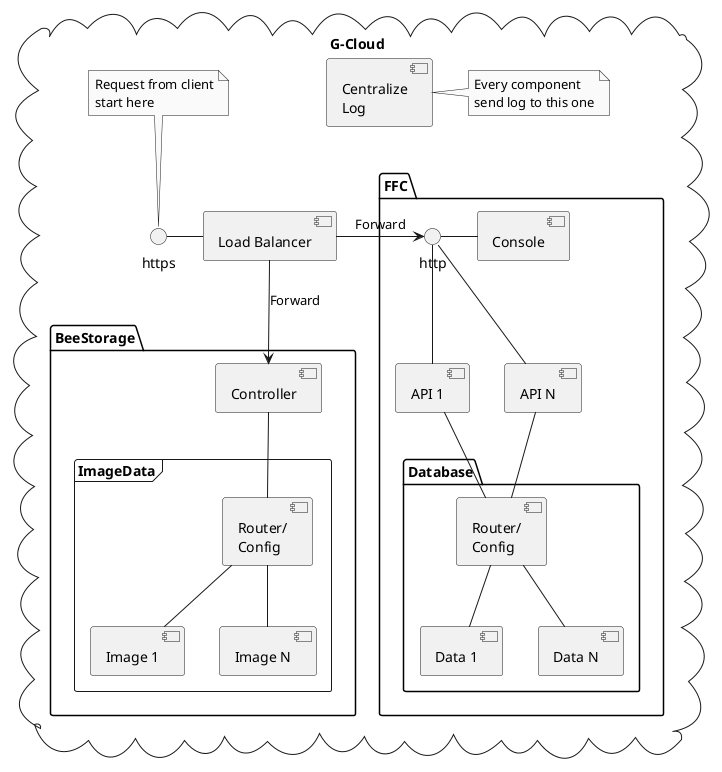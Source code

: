 @startuml
skinparam monochrome true

cloud G-Cloud {
    [Load Balancer] as Load
    https - [Load]
    note top of [https]
      Request from client
      start here
    end note

    [Centralize\nLog] as Log
    note right of [Log]
      Every component
      send log to this one
    end note

    package "FFC" {
        [Load] -> http : Forward
        http -down- [API 1]
        http -down- [API N]
        http - [Console]


        package "Database" {
            [Router/\nConfig] as Router
            [API 1] -- [Router]
            [API N] -- [Router]
            [Router] -- [Data 1]
            [Router] -- [Data N]
        }
    }


    package "BeeStorage" {
        [Controller]
        [Load] --> [Controller] : Forward
        frame "ImageData" {
            [Router/\nConfig] as ImgRouter
            [Controller] -down- [ImgRouter]
            [ImgRouter] -- [Image 1]
            [ImgRouter] -- [Image N]
        }
    }
}

@enduml
